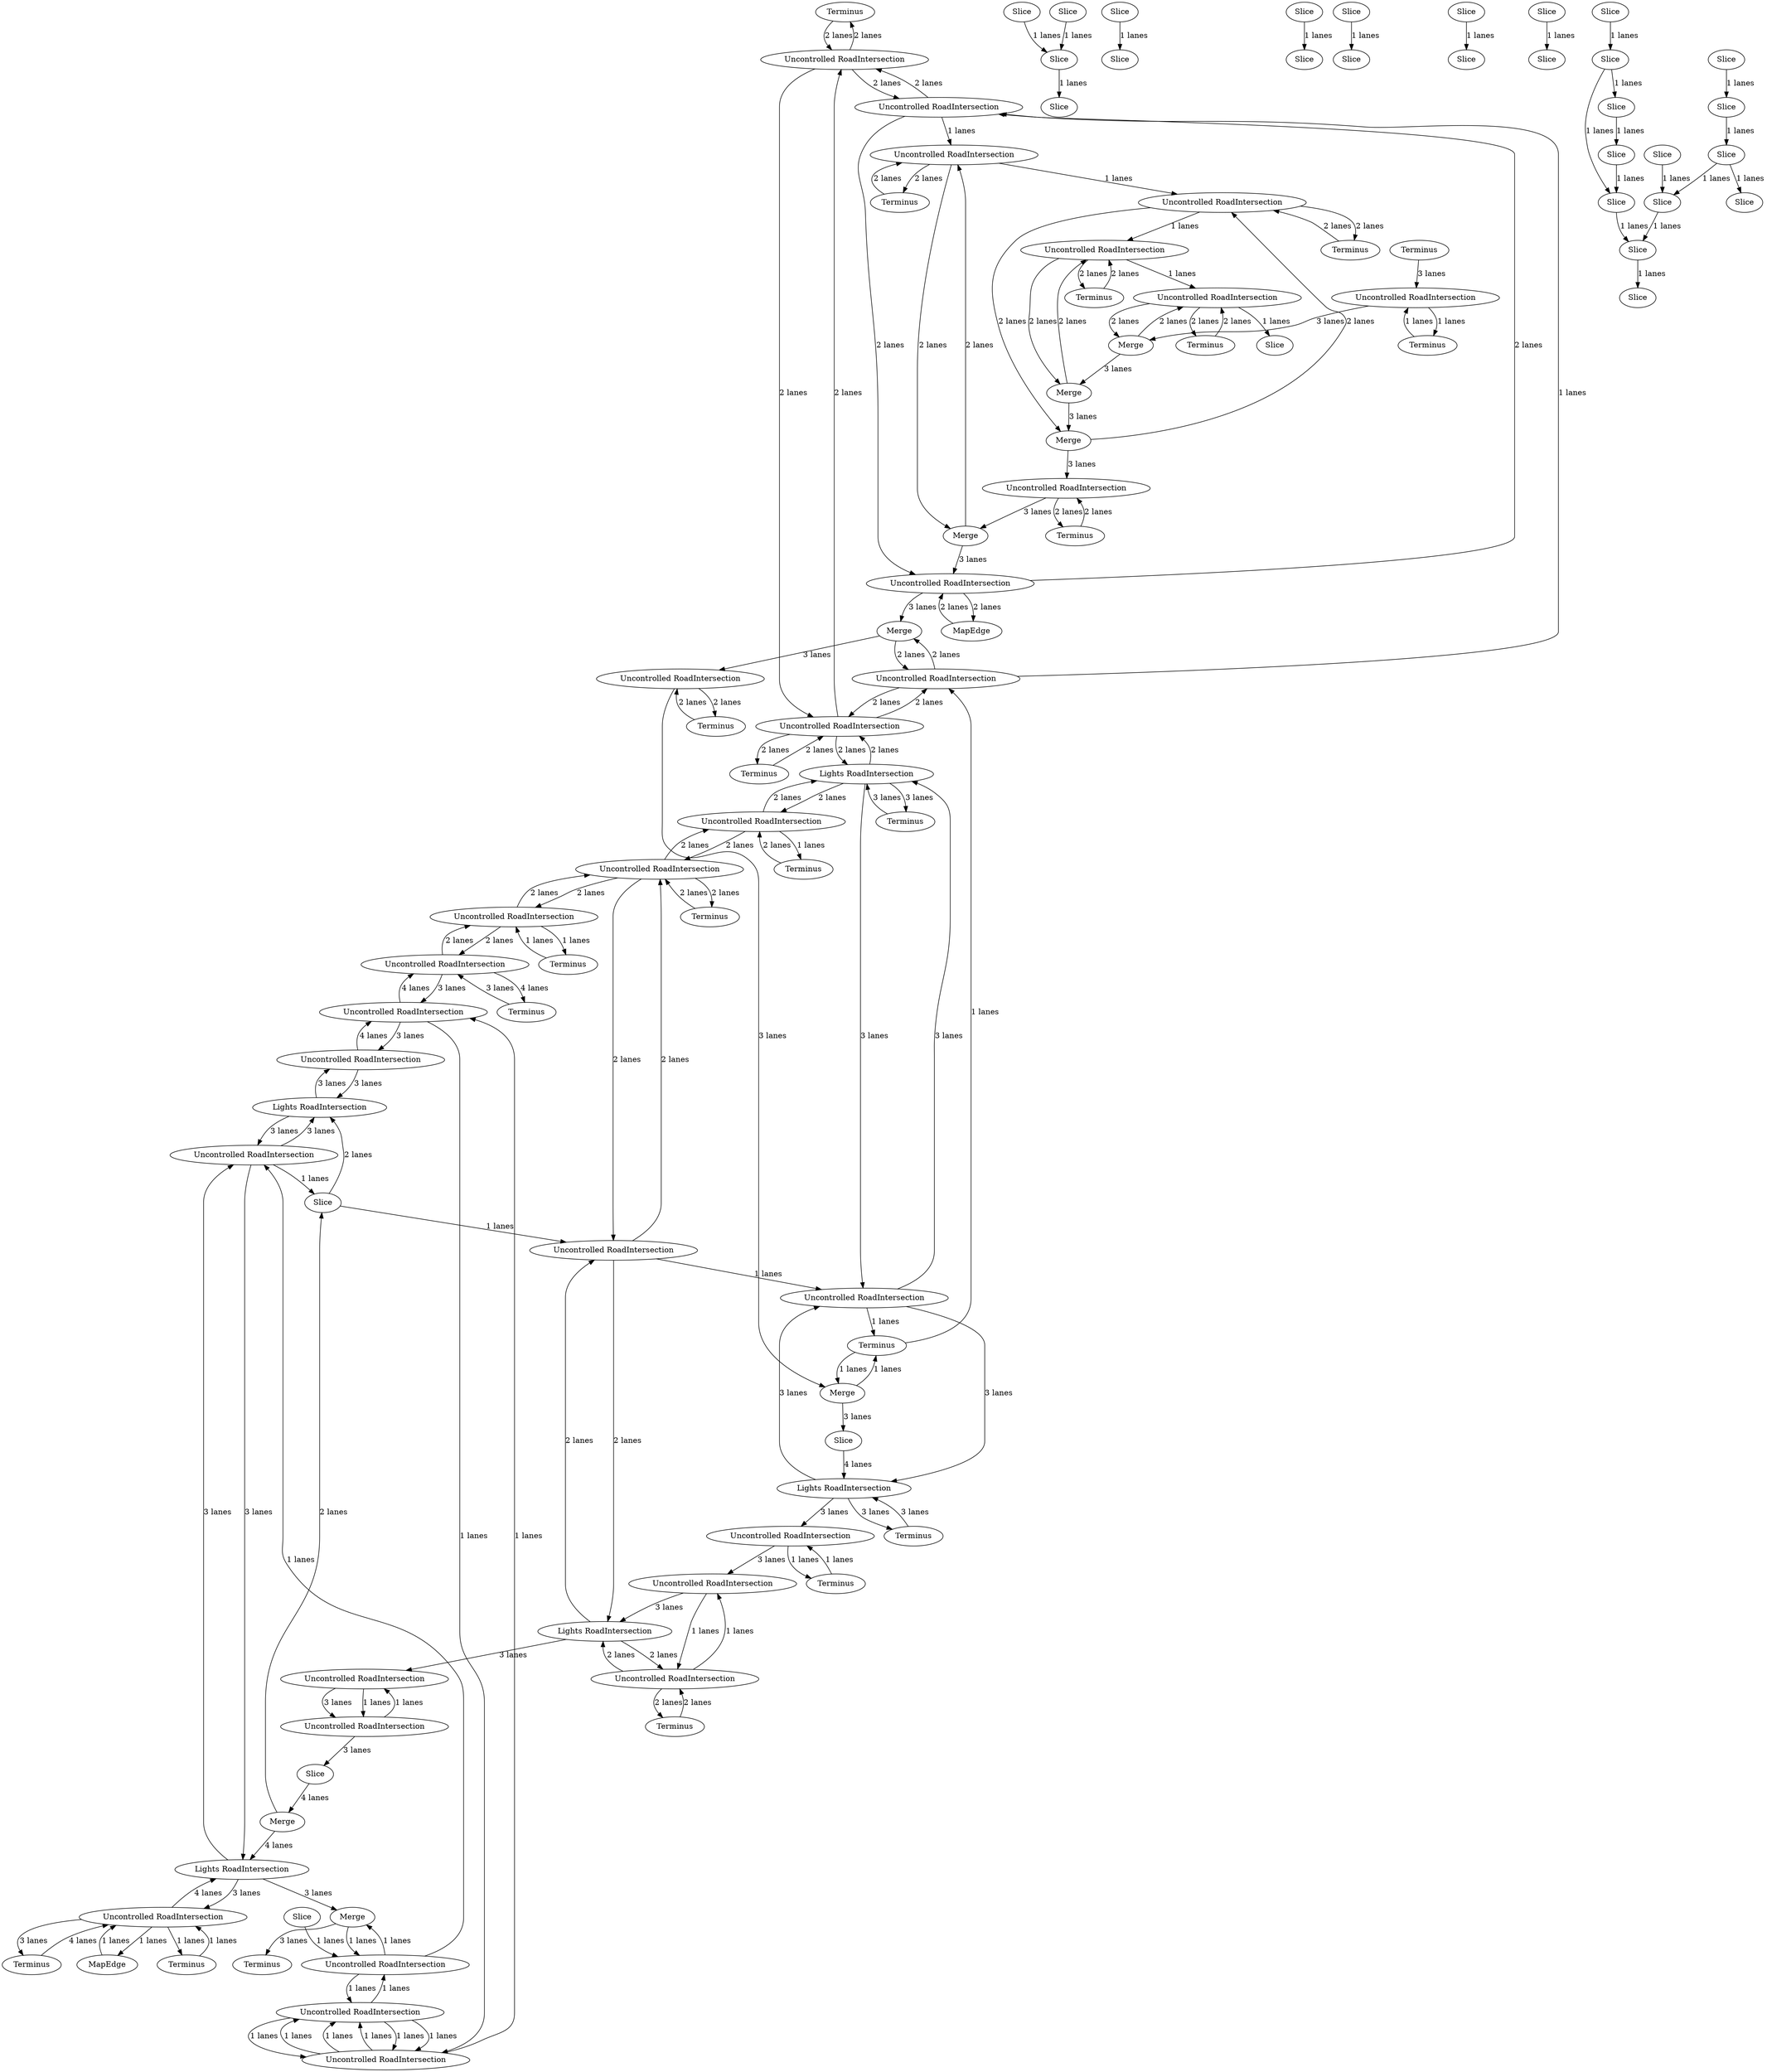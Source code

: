 digraph {
    0 [ label = "Terminus" ]
    1 [ label = "Terminus" ]
    2 [ label = "Terminus" ]
    3 [ label = "Terminus" ]
    4 [ label = "Terminus" ]
    5 [ label = "Terminus" ]
    6 [ label = "Slice" ]
    7 [ label = "Terminus" ]
    8 [ label = "Slice" ]
    9 [ label = "Terminus" ]
    10 [ label = "Terminus" ]
    11 [ label = "Terminus" ]
    12 [ label = "Terminus" ]
    13 [ label = "Slice" ]
    14 [ label = "Slice" ]
    15 [ label = "Slice" ]
    16 [ label = "Slice" ]
    17 [ label = "Slice" ]
    18 [ label = "Slice" ]
    19 [ label = "Slice" ]
    20 [ label = "Slice" ]
    21 [ label = "Slice" ]
    22 [ label = "Slice" ]
    23 [ label = "Uncontrolled RoadIntersection" ]
    24 [ label = "Uncontrolled RoadIntersection" ]
    25 [ label = "Lights RoadIntersection" ]
    26 [ label = "Uncontrolled RoadIntersection" ]
    27 [ label = "Uncontrolled RoadIntersection" ]
    28 [ label = "Slice" ]
    29 [ label = "Slice" ]
    30 [ label = "Uncontrolled RoadIntersection" ]
    31 [ label = "Slice" ]
    32 [ label = "Uncontrolled RoadIntersection" ]
    33 [ label = "Slice" ]
    34 [ label = "Slice" ]
    35 [ label = "Slice" ]
    36 [ label = "Slice" ]
    37 [ label = "Slice" ]
    38 [ label = "Uncontrolled RoadIntersection" ]
    39 [ label = "Slice" ]
    40 [ label = "Slice" ]
    41 [ label = "Uncontrolled RoadIntersection" ]
    42 [ label = "Slice" ]
    43 [ label = "Slice" ]
    44 [ label = "Slice" ]
    45 [ label = "Uncontrolled RoadIntersection" ]
    46 [ label = "Lights RoadIntersection" ]
    47 [ label = "Terminus" ]
    48 [ label = "Slice" ]
    49 [ label = "Merge" ]
    50 [ label = "Slice" ]
    51 [ label = "Uncontrolled RoadIntersection" ]
    52 [ label = "Lights RoadIntersection" ]
    53 [ label = "Slice" ]
    54 [ label = "Slice" ]
    55 [ label = "Uncontrolled RoadIntersection" ]
    56 [ label = "Uncontrolled RoadIntersection" ]
    57 [ label = "Terminus" ]
    58 [ label = "Uncontrolled RoadIntersection" ]
    59 [ label = "Merge" ]
    60 [ label = "Slice" ]
    61 [ label = "Uncontrolled RoadIntersection" ]
    62 [ label = "Uncontrolled RoadIntersection" ]
    63 [ label = "Uncontrolled RoadIntersection" ]
    64 [ label = "Uncontrolled RoadIntersection" ]
    65 [ label = "Uncontrolled RoadIntersection" ]
    66 [ label = "Slice" ]
    67 [ label = "Uncontrolled RoadIntersection" ]
    68 [ label = "Uncontrolled RoadIntersection" ]
    69 [ label = "Lights RoadIntersection" ]
    70 [ label = "Uncontrolled RoadIntersection" ]
    71 [ label = "Uncontrolled RoadIntersection" ]
    72 [ label = "Lights RoadIntersection" ]
    73 [ label = "Slice" ]
    74 [ label = "Merge" ]
    75 [ label = "Uncontrolled RoadIntersection" ]
    76 [ label = "Uncontrolled RoadIntersection" ]
    77 [ label = "Merge" ]
    78 [ label = "Merge" ]
    79 [ label = "Merge" ]
    80 [ label = "Uncontrolled RoadIntersection" ]
    81 [ label = "Merge" ]
    82 [ label = "Uncontrolled RoadIntersection" ]
    83 [ label = "Merge" ]
    84 [ label = "Terminus" ]
    85 [ label = "MapEdge" ]
    86 [ label = "Uncontrolled RoadIntersection" ]
    87 [ label = "Uncontrolled RoadIntersection" ]
    88 [ label = "Terminus" ]
    89 [ label = "Terminus" ]
    90 [ label = "Terminus" ]
    91 [ label = "Terminus" ]
    92 [ label = "Terminus" ]
    93 [ label = "Terminus" ]
    94 [ label = "Terminus" ]
    95 [ label = "Terminus" ]
    96 [ label = "MapEdge" ]
    97 [ label = "Uncontrolled RoadIntersection" ]
    98 [ label = "Uncontrolled RoadIntersection" ]
    7 -> 97 [ label = "2 lanes" ]
    97 -> 7 [ label = "1 lanes" ]
    2 -> 64 [ label = "2 lanes" ]
    64 -> 2 [ label = "2 lanes" ]
    64 -> 83 [ label = "2 lanes" ]
    83 -> 64 [ label = "2 lanes" ]
    3 -> 65 [ label = "2 lanes" ]
    65 -> 3 [ label = "2 lanes" ]
    65 -> 78 [ label = "2 lanes" ]
    78 -> 65 [ label = "2 lanes" ]
    5 -> 62 [ label = "2 lanes" ]
    62 -> 5 [ label = "2 lanes" ]
    62 -> 81 [ label = "2 lanes" ]
    81 -> 62 [ label = "2 lanes" ]
    80 -> 95 [ label = "2 lanes" ]
    95 -> 80 [ label = "2 lanes" ]
    24 -> 27 [ label = "2 lanes" ]
    27 -> 24 [ label = "2 lanes" ]
    27 -> 98 [ label = "2 lanes" ]
    98 -> 27 [ label = "2 lanes" ]
    0 -> 26 [ label = "2 lanes" ]
    26 -> 0 [ label = "2 lanes" ]
    26 -> 61 [ label = "2 lanes" ]
    61 -> 26 [ label = "2 lanes" ]
    61 -> 76 [ label = "2 lanes" ]
    76 -> 61 [ label = "2 lanes" ]
    76 -> 96 [ label = "2 lanes" ]
    96 -> 76 [ label = "2 lanes" ]
    82 -> 93 [ label = "1 lanes" ]
    93 -> 82 [ label = "1 lanes" ]
    85 -> 87 [ label = "1 lanes" ]
    87 -> 85 [ label = "1 lanes" ]
    27 -> 11 [ label = "1 lanes" ]
    11 -> 27 [ label = "1 lanes" ]
    97 -> 25 [ label = "2 lanes" ]
    25 -> 97 [ label = "2 lanes" ]
    25 -> 23 [ label = "2 lanes" ]
    23 -> 25 [ label = "2 lanes" ]
    23 -> 26 [ label = "2 lanes" ]
    26 -> 23 [ label = "2 lanes" ]
    10 -> 23 [ label = "2 lanes" ]
    23 -> 10 [ label = "2 lanes" ]
    23 -> 58 [ label = "2 lanes" ]
    58 -> 23 [ label = "2 lanes" ]
    58 -> 77 [ label = "2 lanes" ]
    77 -> 58 [ label = "2 lanes" ]
    4 -> 63 [ label = "2 lanes" ]
    63 -> 4 [ label = "2 lanes" ]
    63 -> 79 [ label = "2 lanes" ]
    79 -> 63 [ label = "2 lanes" ]
    50 -> 54 [ label = "1 lanes" ]
    48 -> 50 [ label = "1 lanes" ]
    87 -> 88 [ label = "3 lanes" ]
    88 -> 87 [ label = "4 lanes" ]
    1 -> 25 [ label = "3 lanes" ]
    25 -> 1 [ label = "3 lanes" ]
    25 -> 56 [ label = "3 lanes" ]
    56 -> 25 [ label = "3 lanes" ]
    56 -> 72 [ label = "3 lanes" ]
    72 -> 56 [ label = "3 lanes" ]
    49 -> 47 [ label = "3 lanes" ]
    33 -> 31 [ label = "1 lanes" ]
    34 -> 33 [ label = "1 lanes" ]
    35 -> 34 [ label = "1 lanes" ]
    36 -> 35 [ label = "1 lanes" ]
    84 -> 82 [ label = "3 lanes" ]
    82 -> 81 [ label = "3 lanes" ]
    81 -> 78 [ label = "3 lanes" ]
    78 -> 83 [ label = "3 lanes" ]
    83 -> 80 [ label = "3 lanes" ]
    80 -> 79 [ label = "3 lanes" ]
    79 -> 76 [ label = "3 lanes" ]
    76 -> 77 [ label = "3 lanes" ]
    77 -> 75 [ label = "3 lanes" ]
    75 -> 74 [ label = "3 lanes" ]
    74 -> 73 [ label = "3 lanes" ]
    60 -> 59 [ label = "4 lanes" ]
    59 -> 52 [ label = "4 lanes" ]
    73 -> 72 [ label = "4 lanes" ]
    72 -> 71 [ label = "3 lanes" ]
    71 -> 70 [ label = "3 lanes" ]
    70 -> 69 [ label = "3 lanes" ]
    69 -> 68 [ label = "3 lanes" ]
    68 -> 67 [ label = "3 lanes" ]
    67 -> 60 [ label = "3 lanes" ]
    52 -> 49 [ label = "3 lanes" ]
    14 -> 8 [ label = "1 lanes" ]
    15 -> 14 [ label = "1 lanes" ]
    59 -> 53 [ label = "2 lanes" ]
    53 -> 46 [ label = "2 lanes" ]
    17 -> 18 [ label = "1 lanes" ]
    22 -> 20 [ label = "1 lanes" ]
    29 -> 28 [ label = "1 lanes" ]
    21 -> 19 [ label = "1 lanes" ]
    74 -> 57 [ label = "1 lanes" ]
    57 -> 74 [ label = "1 lanes" ]
    86 -> 70 [ label = "1 lanes" ]
    70 -> 86 [ label = "1 lanes" ]
    67 -> 68 [ label = "1 lanes" ]
    68 -> 67 [ label = "1 lanes" ]
    69 -> 86 [ label = "2 lanes" ]
    86 -> 69 [ label = "2 lanes" ]
    86 -> 91 [ label = "2 lanes" ]
    91 -> 86 [ label = "2 lanes" ]
    75 -> 94 [ label = "2 lanes" ]
    94 -> 75 [ label = "2 lanes" ]
    92 -> 72 [ label = "3 lanes" ]
    72 -> 92 [ label = "3 lanes" ]
    52 -> 87 [ label = "3 lanes" ]
    87 -> 52 [ label = "4 lanes" ]
    37 -> 36 [ label = "1 lanes" ]
    39 -> 37 [ label = "1 lanes" ]
    44 -> 48 [ label = "1 lanes" ]
    37 -> 34 [ label = "1 lanes" ]
    42 -> 40 [ label = "1 lanes" ]
    40 -> 33 [ label = "1 lanes" ]
    50 -> 40 [ label = "1 lanes" ]
    38 -> 46 [ label = "3 lanes" ]
    46 -> 38 [ label = "3 lanes" ]
    16 -> 13 [ label = "1 lanes" ]
    12 -> 24 [ label = "3 lanes" ]
    24 -> 12 [ label = "4 lanes" ]
    24 -> 30 [ label = "3 lanes" ]
    30 -> 24 [ label = "4 lanes" ]
    30 -> 38 [ label = "3 lanes" ]
    38 -> 30 [ label = "4 lanes" ]
    62 -> 66 [ label = "1 lanes" ]
    65 -> 62 [ label = "1 lanes" ]
    64 -> 65 [ label = "1 lanes" ]
    63 -> 64 [ label = "1 lanes" ]
    61 -> 63 [ label = "1 lanes" ]
    58 -> 61 [ label = "1 lanes" ]
    57 -> 58 [ label = "1 lanes" ]
    56 -> 57 [ label = "1 lanes" ]
    55 -> 56 [ label = "1 lanes" ]
    53 -> 55 [ label = "1 lanes" ]
    51 -> 53 [ label = "1 lanes" ]
    45 -> 51 [ label = "1 lanes" ]
    43 -> 45 [ label = "1 lanes" ]
    46 -> 51 [ label = "3 lanes" ]
    51 -> 46 [ label = "3 lanes" ]
    51 -> 52 [ label = "3 lanes" ]
    52 -> 51 [ label = "3 lanes" ]
    71 -> 89 [ label = "1 lanes" ]
    89 -> 71 [ label = "1 lanes" ]
    6 -> 14 [ label = "1 lanes" ]
    30 -> 32 [ label = "1 lanes" ]
    32 -> 30 [ label = "1 lanes" ]
    32 -> 41 [ label = "1 lanes" ]
    41 -> 32 [ label = "1 lanes" ]
    32 -> 41 [ label = "1 lanes" ]
    41 -> 32 [ label = "1 lanes" ]
    41 -> 45 [ label = "1 lanes" ]
    45 -> 41 [ label = "1 lanes" ]
    45 -> 49 [ label = "1 lanes" ]
    49 -> 45 [ label = "1 lanes" ]
    32 -> 41 [ label = "1 lanes" ]
    41 -> 32 [ label = "1 lanes" ]
    98 -> 55 [ label = "2 lanes" ]
    55 -> 98 [ label = "2 lanes" ]
    55 -> 69 [ label = "2 lanes" ]
    69 -> 55 [ label = "2 lanes" ]
    98 -> 97 [ label = "2 lanes" ]
    97 -> 98 [ label = "2 lanes" ]
    9 -> 98 [ label = "2 lanes" ]
    98 -> 9 [ label = "2 lanes" ]
    87 -> 90 [ label = "1 lanes" ]
    90 -> 87 [ label = "1 lanes" ]
}
